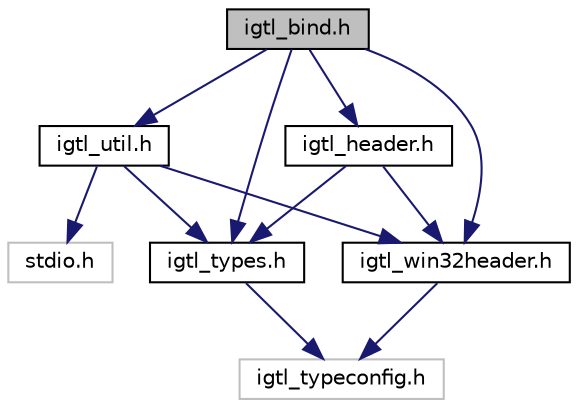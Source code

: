 digraph "igtl_bind.h"
{
  edge [fontname="Helvetica",fontsize="10",labelfontname="Helvetica",labelfontsize="10"];
  node [fontname="Helvetica",fontsize="10",shape=record];
  Node1 [label="igtl_bind.h",height=0.2,width=0.4,color="black", fillcolor="grey75", style="filled", fontcolor="black"];
  Node1 -> Node2 [color="midnightblue",fontsize="10",style="solid",fontname="Helvetica"];
  Node2 [label="igtl_win32header.h",height=0.2,width=0.4,color="black", fillcolor="white", style="filled",URL="$igtl__win32header_8h.html"];
  Node2 -> Node3 [color="midnightblue",fontsize="10",style="solid",fontname="Helvetica"];
  Node3 [label="igtl_typeconfig.h",height=0.2,width=0.4,color="grey75", fillcolor="white", style="filled"];
  Node1 -> Node4 [color="midnightblue",fontsize="10",style="solid",fontname="Helvetica"];
  Node4 [label="igtl_header.h",height=0.2,width=0.4,color="black", fillcolor="white", style="filled",URL="$igtl__header_8h.html"];
  Node4 -> Node5 [color="midnightblue",fontsize="10",style="solid",fontname="Helvetica"];
  Node5 [label="igtl_types.h",height=0.2,width=0.4,color="black", fillcolor="white", style="filled",URL="$igtl__types_8h.html"];
  Node5 -> Node3 [color="midnightblue",fontsize="10",style="solid",fontname="Helvetica"];
  Node4 -> Node2 [color="midnightblue",fontsize="10",style="solid",fontname="Helvetica"];
  Node1 -> Node6 [color="midnightblue",fontsize="10",style="solid",fontname="Helvetica"];
  Node6 [label="igtl_util.h",height=0.2,width=0.4,color="black", fillcolor="white", style="filled",URL="$igtl__util_8h.html"];
  Node6 -> Node7 [color="midnightblue",fontsize="10",style="solid",fontname="Helvetica"];
  Node7 [label="stdio.h",height=0.2,width=0.4,color="grey75", fillcolor="white", style="filled"];
  Node6 -> Node2 [color="midnightblue",fontsize="10",style="solid",fontname="Helvetica"];
  Node6 -> Node5 [color="midnightblue",fontsize="10",style="solid",fontname="Helvetica"];
  Node1 -> Node5 [color="midnightblue",fontsize="10",style="solid",fontname="Helvetica"];
}
